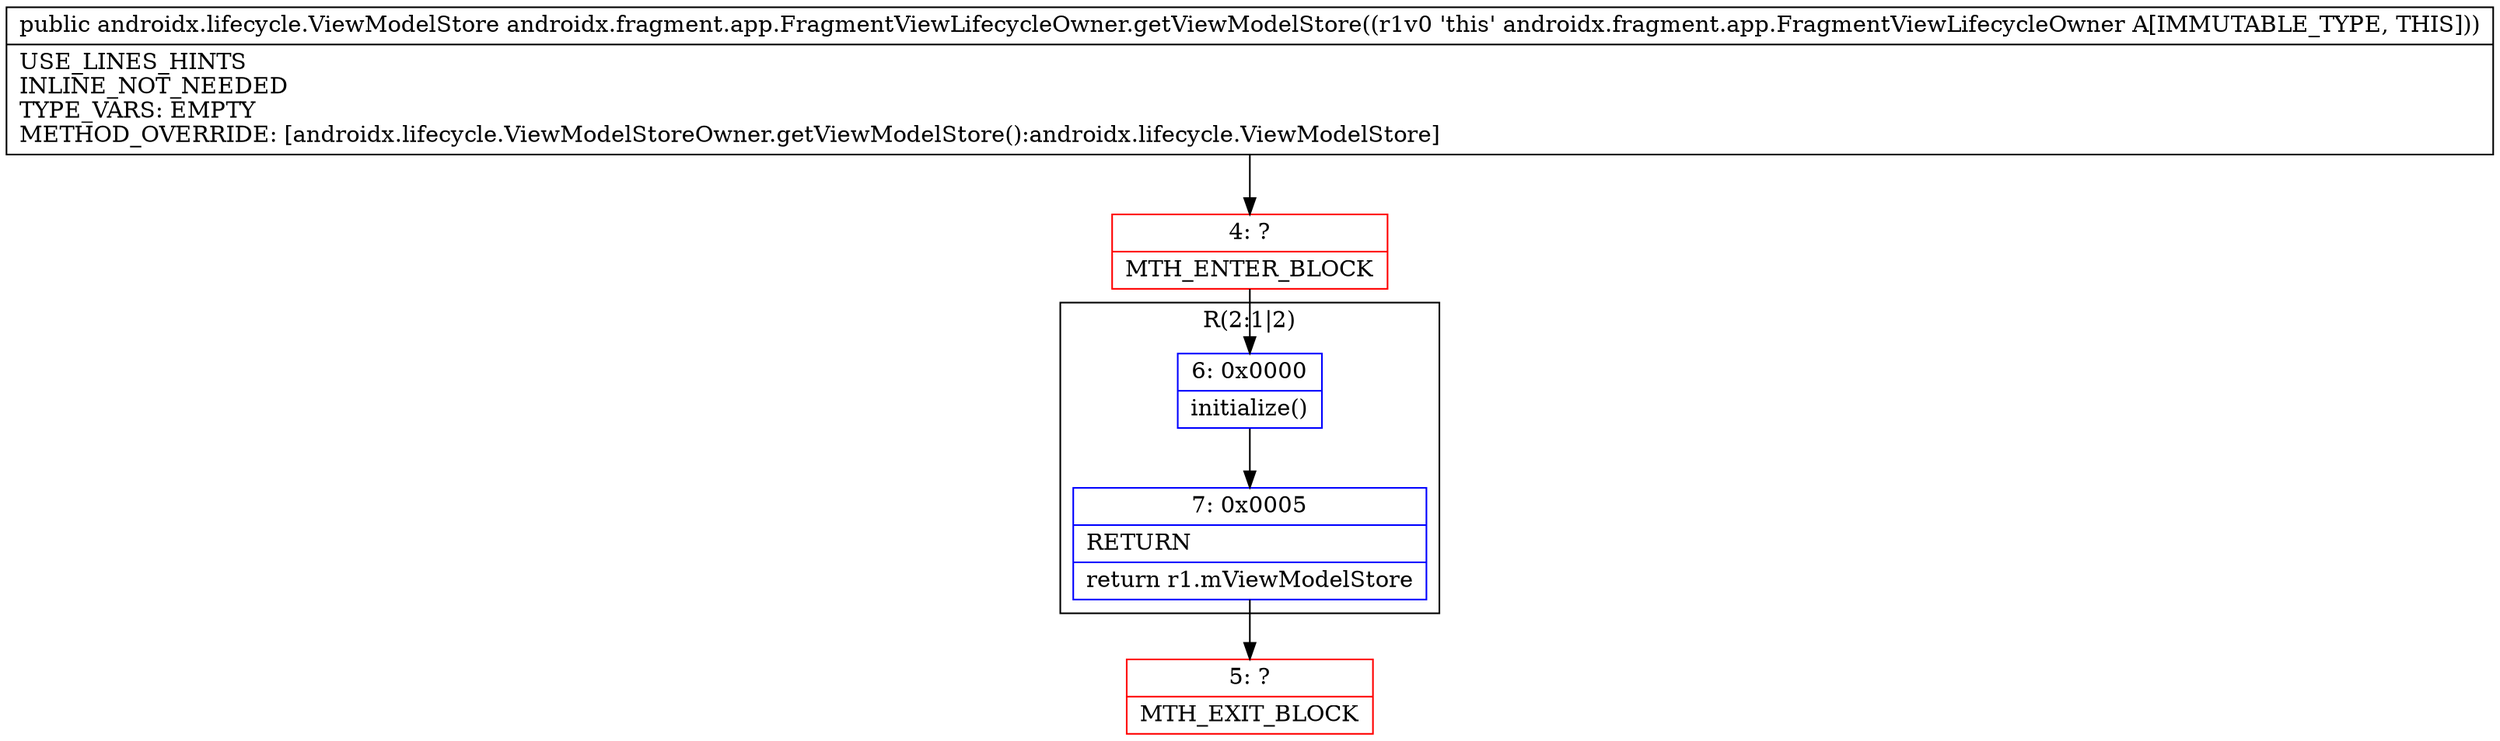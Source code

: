 digraph "CFG forandroidx.fragment.app.FragmentViewLifecycleOwner.getViewModelStore()Landroidx\/lifecycle\/ViewModelStore;" {
subgraph cluster_Region_2083680402 {
label = "R(2:1|2)";
node [shape=record,color=blue];
Node_6 [shape=record,label="{6\:\ 0x0000|initialize()\l}"];
Node_7 [shape=record,label="{7\:\ 0x0005|RETURN\l|return r1.mViewModelStore\l}"];
}
Node_4 [shape=record,color=red,label="{4\:\ ?|MTH_ENTER_BLOCK\l}"];
Node_5 [shape=record,color=red,label="{5\:\ ?|MTH_EXIT_BLOCK\l}"];
MethodNode[shape=record,label="{public androidx.lifecycle.ViewModelStore androidx.fragment.app.FragmentViewLifecycleOwner.getViewModelStore((r1v0 'this' androidx.fragment.app.FragmentViewLifecycleOwner A[IMMUTABLE_TYPE, THIS]))  | USE_LINES_HINTS\lINLINE_NOT_NEEDED\lTYPE_VARS: EMPTY\lMETHOD_OVERRIDE: [androidx.lifecycle.ViewModelStoreOwner.getViewModelStore():androidx.lifecycle.ViewModelStore]\l}"];
MethodNode -> Node_4;Node_6 -> Node_7;
Node_7 -> Node_5;
Node_4 -> Node_6;
}

